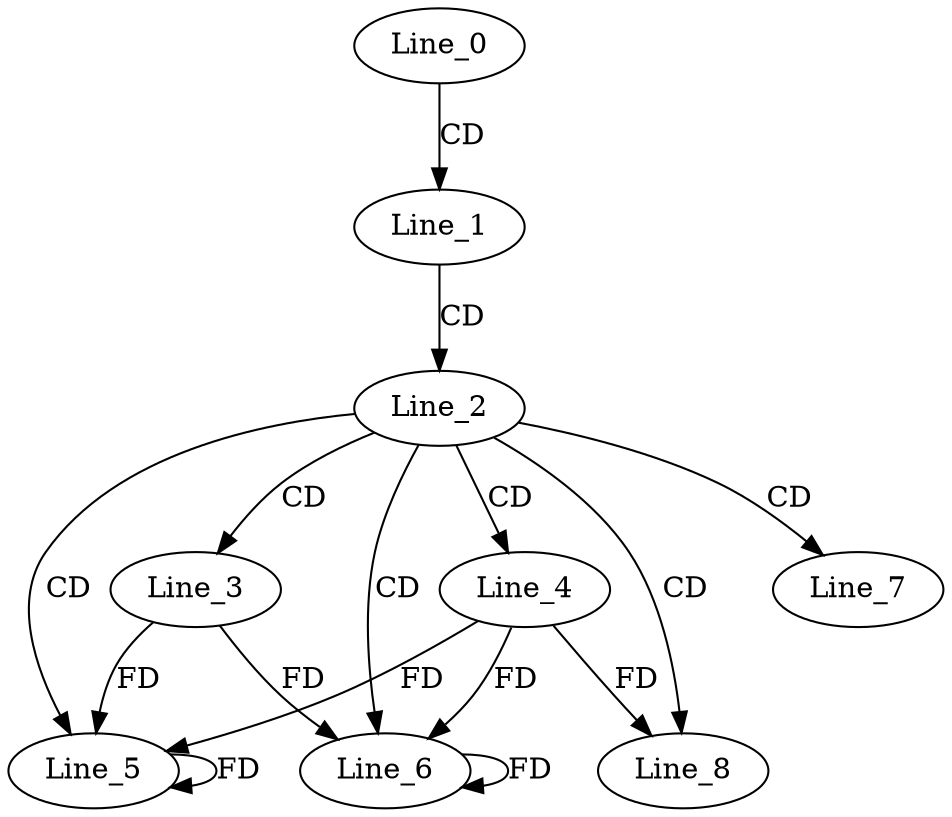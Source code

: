 digraph G {
  Line_0;
  Line_1;
  Line_2;
  Line_3;
  Line_4;
  Line_5;
  Line_5;
  Line_6;
  Line_6;
  Line_7;
  Line_8;
  Line_0 -> Line_1 [ label="CD" ];
  Line_1 -> Line_2 [ label="CD" ];
  Line_2 -> Line_3 [ label="CD" ];
  Line_2 -> Line_4 [ label="CD" ];
  Line_2 -> Line_5 [ label="CD" ];
  Line_3 -> Line_5 [ label="FD" ];
  Line_5 -> Line_5 [ label="FD" ];
  Line_4 -> Line_5 [ label="FD" ];
  Line_2 -> Line_6 [ label="CD" ];
  Line_3 -> Line_6 [ label="FD" ];
  Line_6 -> Line_6 [ label="FD" ];
  Line_4 -> Line_6 [ label="FD" ];
  Line_2 -> Line_7 [ label="CD" ];
  Line_2 -> Line_8 [ label="CD" ];
  Line_4 -> Line_8 [ label="FD" ];
}
